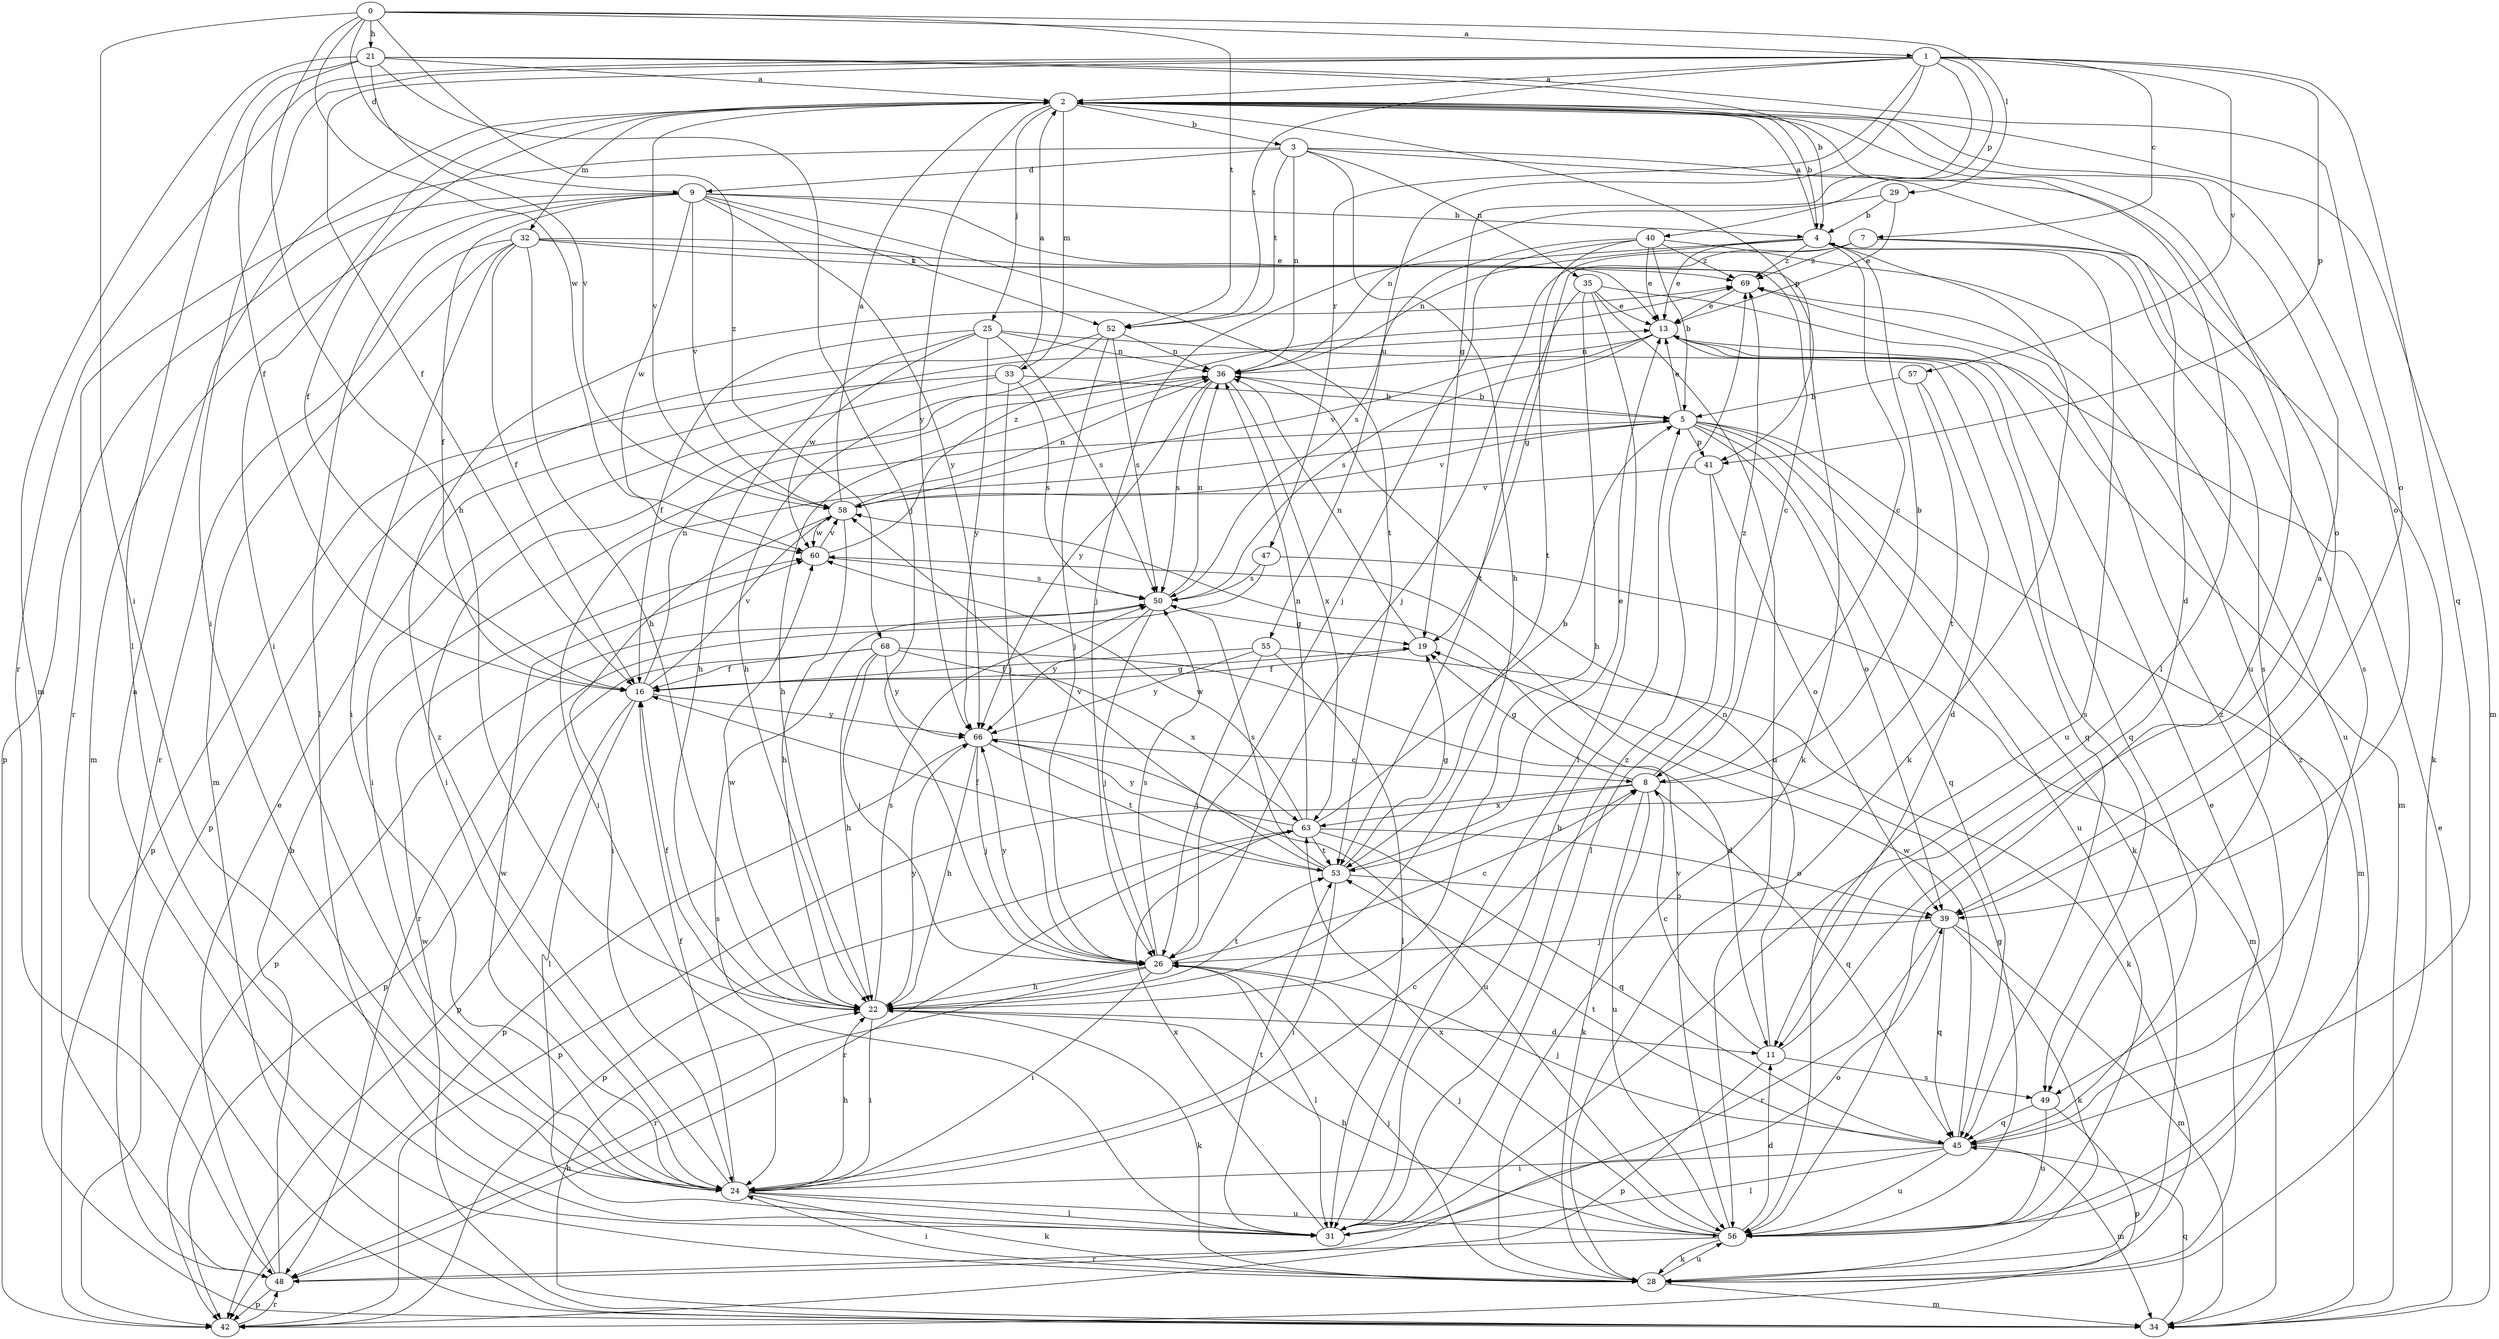 strict digraph  {
0;
1;
2;
3;
4;
5;
7;
8;
9;
11;
13;
16;
19;
21;
22;
24;
25;
26;
28;
29;
31;
32;
33;
34;
35;
36;
39;
40;
41;
42;
45;
47;
48;
49;
50;
52;
53;
55;
56;
57;
58;
60;
63;
66;
68;
69;
0 -> 1  [label=a];
0 -> 9  [label=d];
0 -> 21  [label=h];
0 -> 22  [label=h];
0 -> 24  [label=i];
0 -> 29  [label=l];
0 -> 52  [label=t];
0 -> 60  [label=w];
0 -> 68  [label=z];
1 -> 2  [label=a];
1 -> 7  [label=c];
1 -> 16  [label=f];
1 -> 19  [label=g];
1 -> 24  [label=i];
1 -> 40  [label=p];
1 -> 41  [label=p];
1 -> 45  [label=q];
1 -> 47  [label=r];
1 -> 48  [label=r];
1 -> 52  [label=t];
1 -> 55  [label=u];
1 -> 57  [label=v];
2 -> 3  [label=b];
2 -> 4  [label=b];
2 -> 16  [label=f];
2 -> 24  [label=i];
2 -> 25  [label=j];
2 -> 31  [label=l];
2 -> 32  [label=m];
2 -> 33  [label=m];
2 -> 34  [label=m];
2 -> 39  [label=o];
2 -> 41  [label=p];
2 -> 56  [label=u];
2 -> 58  [label=v];
2 -> 66  [label=y];
3 -> 9  [label=d];
3 -> 11  [label=d];
3 -> 22  [label=h];
3 -> 35  [label=n];
3 -> 36  [label=n];
3 -> 39  [label=o];
3 -> 48  [label=r];
3 -> 52  [label=t];
4 -> 2  [label=a];
4 -> 8  [label=c];
4 -> 13  [label=e];
4 -> 26  [label=j];
4 -> 28  [label=k];
4 -> 36  [label=n];
4 -> 49  [label=s];
4 -> 56  [label=u];
4 -> 69  [label=z];
5 -> 13  [label=e];
5 -> 24  [label=i];
5 -> 28  [label=k];
5 -> 34  [label=m];
5 -> 39  [label=o];
5 -> 41  [label=p];
5 -> 45  [label=q];
5 -> 56  [label=u];
5 -> 58  [label=v];
7 -> 19  [label=g];
7 -> 26  [label=j];
7 -> 28  [label=k];
7 -> 49  [label=s];
7 -> 69  [label=z];
8 -> 4  [label=b];
8 -> 19  [label=g];
8 -> 28  [label=k];
8 -> 42  [label=p];
8 -> 45  [label=q];
8 -> 56  [label=u];
8 -> 63  [label=x];
8 -> 69  [label=z];
9 -> 4  [label=b];
9 -> 13  [label=e];
9 -> 16  [label=f];
9 -> 31  [label=l];
9 -> 34  [label=m];
9 -> 42  [label=p];
9 -> 52  [label=t];
9 -> 53  [label=t];
9 -> 58  [label=v];
9 -> 60  [label=w];
9 -> 66  [label=y];
11 -> 2  [label=a];
11 -> 8  [label=c];
11 -> 36  [label=n];
11 -> 42  [label=p];
11 -> 49  [label=s];
13 -> 36  [label=n];
13 -> 45  [label=q];
13 -> 49  [label=s];
13 -> 50  [label=s];
13 -> 58  [label=v];
16 -> 19  [label=g];
16 -> 31  [label=l];
16 -> 36  [label=n];
16 -> 42  [label=p];
16 -> 58  [label=v];
16 -> 66  [label=y];
19 -> 16  [label=f];
19 -> 36  [label=n];
21 -> 2  [label=a];
21 -> 4  [label=b];
21 -> 16  [label=f];
21 -> 26  [label=j];
21 -> 31  [label=l];
21 -> 34  [label=m];
21 -> 39  [label=o];
21 -> 58  [label=v];
22 -> 11  [label=d];
22 -> 16  [label=f];
22 -> 24  [label=i];
22 -> 28  [label=k];
22 -> 50  [label=s];
22 -> 53  [label=t];
22 -> 60  [label=w];
22 -> 66  [label=y];
24 -> 8  [label=c];
24 -> 16  [label=f];
24 -> 22  [label=h];
24 -> 28  [label=k];
24 -> 31  [label=l];
24 -> 56  [label=u];
24 -> 60  [label=w];
24 -> 69  [label=z];
25 -> 16  [label=f];
25 -> 22  [label=h];
25 -> 36  [label=n];
25 -> 45  [label=q];
25 -> 50  [label=s];
25 -> 60  [label=w];
25 -> 66  [label=y];
26 -> 8  [label=c];
26 -> 22  [label=h];
26 -> 24  [label=i];
26 -> 31  [label=l];
26 -> 48  [label=r];
26 -> 50  [label=s];
26 -> 66  [label=y];
28 -> 2  [label=a];
28 -> 13  [label=e];
28 -> 24  [label=i];
28 -> 26  [label=j];
28 -> 34  [label=m];
28 -> 56  [label=u];
29 -> 4  [label=b];
29 -> 13  [label=e];
29 -> 36  [label=n];
31 -> 5  [label=b];
31 -> 39  [label=o];
31 -> 50  [label=s];
31 -> 53  [label=t];
31 -> 63  [label=x];
31 -> 69  [label=z];
32 -> 8  [label=c];
32 -> 16  [label=f];
32 -> 22  [label=h];
32 -> 24  [label=i];
32 -> 28  [label=k];
32 -> 34  [label=m];
32 -> 48  [label=r];
32 -> 69  [label=z];
33 -> 2  [label=a];
33 -> 5  [label=b];
33 -> 24  [label=i];
33 -> 26  [label=j];
33 -> 42  [label=p];
33 -> 50  [label=s];
34 -> 13  [label=e];
34 -> 22  [label=h];
34 -> 45  [label=q];
34 -> 60  [label=w];
35 -> 13  [label=e];
35 -> 22  [label=h];
35 -> 31  [label=l];
35 -> 34  [label=m];
35 -> 53  [label=t];
35 -> 56  [label=u];
36 -> 5  [label=b];
36 -> 22  [label=h];
36 -> 24  [label=i];
36 -> 50  [label=s];
36 -> 63  [label=x];
36 -> 66  [label=y];
39 -> 26  [label=j];
39 -> 28  [label=k];
39 -> 34  [label=m];
39 -> 45  [label=q];
39 -> 48  [label=r];
40 -> 5  [label=b];
40 -> 13  [label=e];
40 -> 26  [label=j];
40 -> 50  [label=s];
40 -> 53  [label=t];
40 -> 56  [label=u];
40 -> 69  [label=z];
41 -> 31  [label=l];
41 -> 39  [label=o];
41 -> 58  [label=v];
42 -> 48  [label=r];
45 -> 24  [label=i];
45 -> 26  [label=j];
45 -> 31  [label=l];
45 -> 34  [label=m];
45 -> 53  [label=t];
45 -> 56  [label=u];
45 -> 60  [label=w];
45 -> 69  [label=z];
47 -> 34  [label=m];
47 -> 48  [label=r];
47 -> 50  [label=s];
48 -> 5  [label=b];
48 -> 13  [label=e];
48 -> 42  [label=p];
49 -> 42  [label=p];
49 -> 45  [label=q];
49 -> 56  [label=u];
50 -> 19  [label=g];
50 -> 26  [label=j];
50 -> 36  [label=n];
50 -> 42  [label=p];
50 -> 66  [label=y];
52 -> 22  [label=h];
52 -> 26  [label=j];
52 -> 36  [label=n];
52 -> 42  [label=p];
52 -> 50  [label=s];
53 -> 13  [label=e];
53 -> 16  [label=f];
53 -> 19  [label=g];
53 -> 24  [label=i];
53 -> 39  [label=o];
53 -> 50  [label=s];
53 -> 58  [label=v];
55 -> 16  [label=f];
55 -> 26  [label=j];
55 -> 28  [label=k];
55 -> 31  [label=l];
55 -> 66  [label=y];
56 -> 11  [label=d];
56 -> 19  [label=g];
56 -> 22  [label=h];
56 -> 26  [label=j];
56 -> 28  [label=k];
56 -> 48  [label=r];
56 -> 58  [label=v];
56 -> 63  [label=x];
56 -> 69  [label=z];
57 -> 5  [label=b];
57 -> 11  [label=d];
57 -> 53  [label=t];
58 -> 2  [label=a];
58 -> 22  [label=h];
58 -> 24  [label=i];
58 -> 36  [label=n];
58 -> 60  [label=w];
60 -> 50  [label=s];
60 -> 58  [label=v];
60 -> 69  [label=z];
63 -> 5  [label=b];
63 -> 36  [label=n];
63 -> 39  [label=o];
63 -> 42  [label=p];
63 -> 45  [label=q];
63 -> 48  [label=r];
63 -> 53  [label=t];
63 -> 60  [label=w];
63 -> 66  [label=y];
66 -> 8  [label=c];
66 -> 22  [label=h];
66 -> 26  [label=j];
66 -> 42  [label=p];
66 -> 53  [label=t];
66 -> 56  [label=u];
68 -> 11  [label=d];
68 -> 16  [label=f];
68 -> 22  [label=h];
68 -> 26  [label=j];
68 -> 42  [label=p];
68 -> 63  [label=x];
68 -> 66  [label=y];
69 -> 13  [label=e];
}
